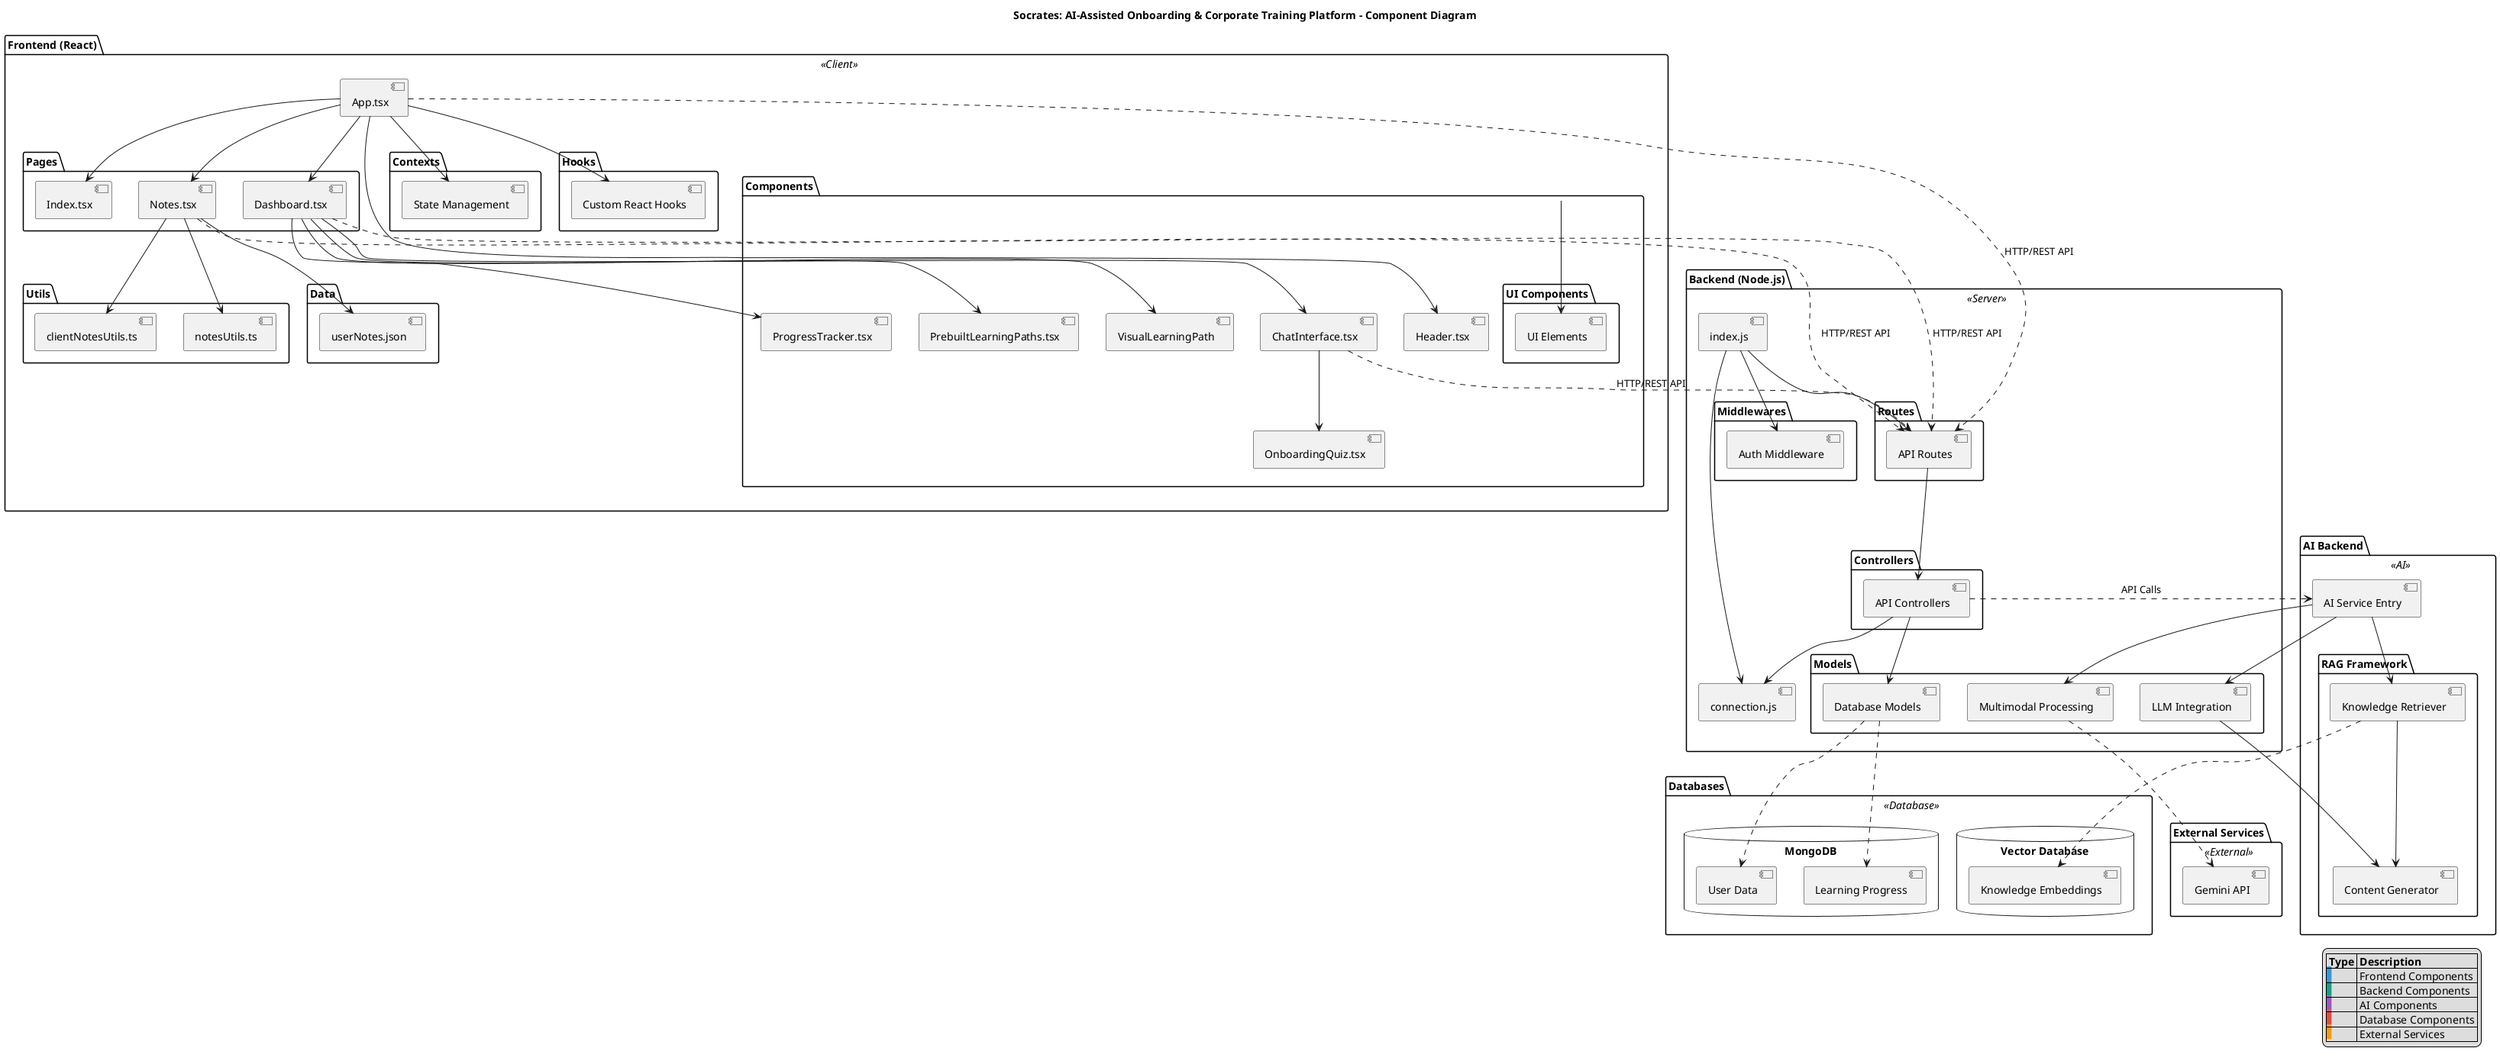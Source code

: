@startuml Socrates_Platform_Component_Diagram

' Styling
!define RECTANGLE_BORDERCOLOR #2C3E50
!define CLIENT_BGCOLOR #3498DB
!define SERVER_BGCOLOR #16A085
!define AI_BGCOLOR #9B59B6
!define DATABASE_BGCOLOR #E74C3C
!define EXTERNAL_BGCOLOR #F39C12

skinparam component {
  BackgroundColor<<Client>> CLIENT_BGCOLOR
  BorderColor<<Client>> RECTANGLE_BORDERCOLOR
  FontColor<<Client>> white
  
  BackgroundColor<<Server>> SERVER_BGCOLOR
  BorderColor<<Server>> RECTANGLE_BORDERCOLOR
  FontColor<<Server>> white
  
  BackgroundColor<<AI>> AI_BGCOLOR
  BorderColor<<AI>> RECTANGLE_BORDERCOLOR
  FontColor<<AI>> white
  
  BackgroundColor<<Database>> DATABASE_BGCOLOR
  BorderColor<<Database>> RECTANGLE_BORDERCOLOR
  FontColor<<Database>> white
  
  BackgroundColor<<External>> EXTERNAL_BGCOLOR
  BorderColor<<External>> RECTANGLE_BORDERCOLOR
  FontColor<<External>> white
}

' Main Components
package "Frontend (React)" <<Client>> {
  [App.tsx] as App
  
  package "Pages" {
    [Dashboard.tsx] as Dashboard
    [Notes.tsx] as Notes
    [Index.tsx] as Index
  }
  
  package "Components" {
    [Header.tsx] as Header
    [ChatInterface.tsx] as ChatInterface
    [OnboardingQuiz.tsx] as OnboardingQuiz
    [ProgressTracker.tsx] as ProgressTracker
    [PrebuiltLearningPaths.tsx] as LearningPaths
    [VisualLearningPath] as VisualPath
    
    package "UI Components" {
      [UI Elements] as UIElements
    }
  }
  
  package "Contexts" {
    [State Management] as StateContext
  }
  
  package "Utils" {
    [clientNotesUtils.ts] as ClientNotes
    [notesUtils.ts] as NotesUtils
  }
  
  package "Hooks" {
    [Custom React Hooks] as CustomHooks
  }
  
  package "Data" {
    [userNotes.json] as UserNotes
  }
}

package "Backend (Node.js)" <<Server>> {
  [index.js] as ServerEntry
  [connection.js] as DBConnection
  
  package "Controllers" {
    [API Controllers] as APIControllers
  }
  
  package "Routes" {
    [API Routes] as APIRoutes
  }
  
  package "Models" {
    [Database Models] as DBModels
  }
  
  package "Middlewares" {
    [Auth Middleware] as AuthMiddleware
  }
}

package "AI Backend" <<AI>> {
  [AI Service Entry] as AIEntry
  
  package "Models" {
    [LLM Integration] as LLM
    [Multimodal Processing] as Multimodal
  }
  
  package "RAG Framework" {
    [Knowledge Retriever] as KnowledgeRetriever
    [Content Generator] as ContentGenerator
  }
}

package "Databases" <<Database>> {
  database "MongoDB" {
    [User Data] as UserDB
    [Learning Progress] as ProgressDB
  }
  
  database "Vector Database" {
    [Knowledge Embeddings] as VectorDB
  }
}

package "External Services" <<External>> {
  [Gemini API] as Gemini
}

' Relationships
' Frontend internal connections
App --> Dashboard
App --> Notes
App --> Index
App --> Header
Dashboard --> ChatInterface
Dashboard --> ProgressTracker
Dashboard --> LearningPaths
Dashboard --> VisualPath
Notes --> ClientNotes
Notes --> NotesUtils
Notes --> UserNotes
ChatInterface --> OnboardingQuiz
Components --> UIElements
App --> StateContext
App --> CustomHooks

' Backend internal connections
ServerEntry --> APIRoutes
ServerEntry --> DBConnection
APIRoutes --> APIControllers
APIControllers --> DBModels
ServerEntry --> AuthMiddleware

' AI Backend internal connections
AIEntry --> LLM
AIEntry --> Multimodal
AIEntry --> KnowledgeRetriever
KnowledgeRetriever --> ContentGenerator
LLM --> ContentGenerator

' Cross-component connections
APIControllers --> DBConnection
DBModels ..> UserDB
DBModels ..> ProgressDB
KnowledgeRetriever ..> VectorDB
Multimodal ..> Gemini

' Frontend to Backend connections
App ..> APIRoutes : HTTP/REST API
ChatInterface ..> APIRoutes : HTTP/REST API
Notes ..> APIRoutes : HTTP/REST API
Dashboard ..> APIRoutes : HTTP/REST API

' Backend to AI connections
APIControllers ..> AIEntry : API Calls

' Legend
legend right
  |= Type |= Description |
  |<back:CLIENT_BGCOLOR>  </back>| Frontend Components |
  |<back:SERVER_BGCOLOR>  </back>| Backend Components |
  |<back:AI_BGCOLOR>  </back>| AI Components |
  |<back:DATABASE_BGCOLOR>  </back>| Database Components |
  |<back:EXTERNAL_BGCOLOR>  </back>| External Services |
endlegend

title Socrates: AI-Assisted Onboarding & Corporate Training Platform - Component Diagram

@enduml
